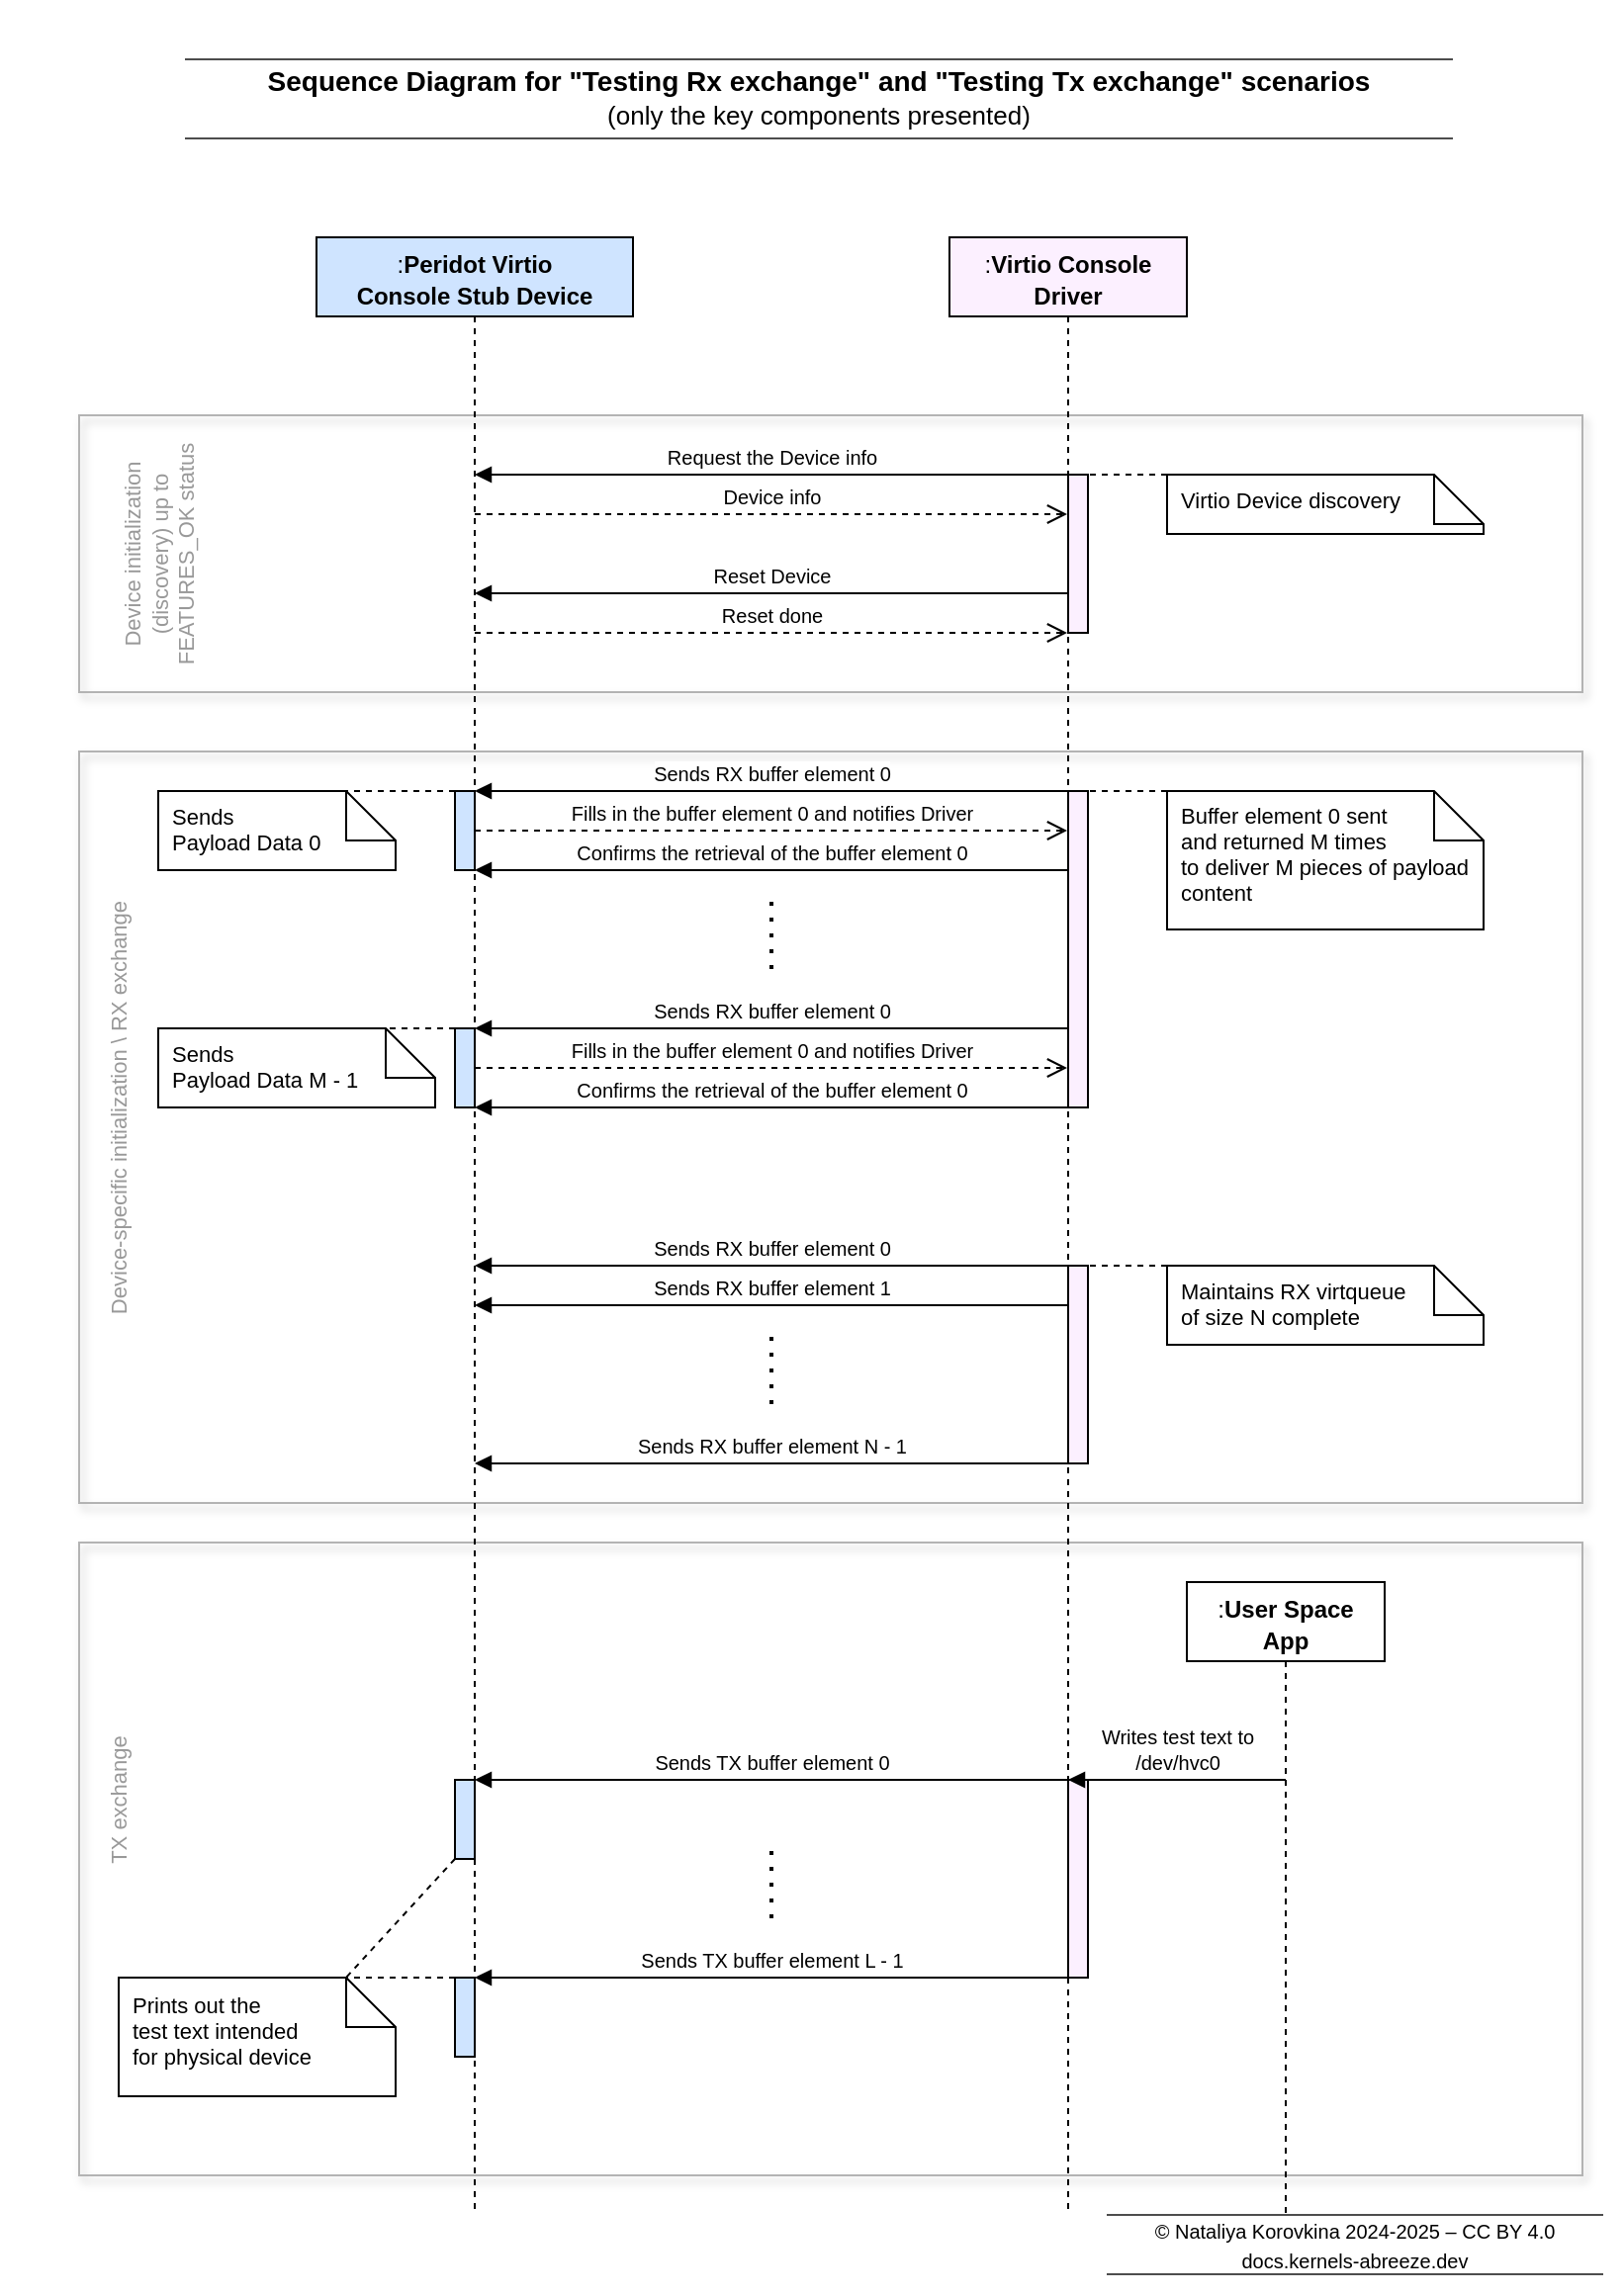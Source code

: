 <mxfile version="28.0.6">
  <diagram name="Page-1" id="qw05_2UKTyQj2lxW9M3L">
    <mxGraphModel dx="1532" dy="1142" grid="1" gridSize="10" guides="1" tooltips="1" connect="1" arrows="1" fold="1" page="1" pageScale="1" pageWidth="827" pageHeight="1169" math="0" shadow="0">
      <root>
        <mxCell id="0" />
        <mxCell id="1" parent="0" />
        <mxCell id="0ZT-rWJsJx0gG27IaFTa-3" value="" style="rounded=0;whiteSpace=wrap;html=1;strokeColor=none;movable=0;resizable=0;rotatable=0;deletable=0;editable=0;locked=1;connectable=0;" vertex="1" parent="1">
          <mxGeometry width="820" height="1160" as="geometry" />
        </mxCell>
        <mxCell id="RRddbuZ1UMrs-aTlMUog-97" value="" style="rounded=0;whiteSpace=wrap;html=1;fillColor=none;strokeColor=#B3B3B3;shadow=1;" parent="1" vertex="1">
          <mxGeometry x="40" y="780" width="760" height="320" as="geometry" />
        </mxCell>
        <mxCell id="RRddbuZ1UMrs-aTlMUog-96" value="" style="rounded=0;whiteSpace=wrap;html=1;fillColor=none;strokeColor=#B3B3B3;shadow=1;" parent="1" vertex="1">
          <mxGeometry x="40" y="210" width="760" height="140" as="geometry" />
        </mxCell>
        <mxCell id="RRddbuZ1UMrs-aTlMUog-95" value="" style="rounded=0;whiteSpace=wrap;html=1;fillColor=none;strokeColor=#B3B3B3;glass=0;shadow=1;" parent="1" vertex="1">
          <mxGeometry x="40" y="380" width="760" height="380" as="geometry" />
        </mxCell>
        <mxCell id="RRddbuZ1UMrs-aTlMUog-9" value=":&lt;b style=&quot;background-color: initial;&quot;&gt;Peridot Virtio&lt;/b&gt;&lt;p style=&quot;margin: 6px 0px 0px; line-height: 60%;&quot;&gt;&lt;b&gt;Console&amp;nbsp;&lt;/b&gt;&lt;b style=&quot;background-color: initial;&quot;&gt;Stub Device&lt;/b&gt;&lt;/p&gt;" style="shape=umlLifeline;perimeter=lifelinePerimeter;whiteSpace=wrap;html=1;container=1;dropTarget=0;collapsible=0;recursiveResize=0;outlineConnect=0;portConstraint=eastwest;newEdgeStyle={&quot;curved&quot;:0,&quot;rounded&quot;:0};fillColor=#CFE4FF;" parent="1" vertex="1">
          <mxGeometry x="160" y="120" width="160" height="1000" as="geometry" />
        </mxCell>
        <mxCell id="RRddbuZ1UMrs-aTlMUog-30" value="" style="html=1;points=[[0,0,0,0,5],[0,1,0,0,-5],[1,0,0,0,5],[1,1,0,0,-5]];perimeter=orthogonalPerimeter;outlineConnect=0;targetShapes=umlLifeline;portConstraint=eastwest;newEdgeStyle={&quot;curved&quot;:0,&quot;rounded&quot;:0};fillColor=#CFE4FF;" parent="RRddbuZ1UMrs-aTlMUog-9" vertex="1">
          <mxGeometry x="70" y="280" width="10" height="40" as="geometry" />
        </mxCell>
        <mxCell id="RRddbuZ1UMrs-aTlMUog-48" value="" style="html=1;points=[[0,0,0,0,5],[0,1,0,0,-5],[1,0,0,0,5],[1,1,0,0,-5]];perimeter=orthogonalPerimeter;outlineConnect=0;targetShapes=umlLifeline;portConstraint=eastwest;newEdgeStyle={&quot;curved&quot;:0,&quot;rounded&quot;:0};fillColor=#CFE4FF;" parent="RRddbuZ1UMrs-aTlMUog-9" vertex="1">
          <mxGeometry x="70" y="400" width="10" height="40" as="geometry" />
        </mxCell>
        <mxCell id="RRddbuZ1UMrs-aTlMUog-86" value="" style="html=1;points=[[0,0,0,0,5],[0,1,0,0,-5],[1,0,0,0,5],[1,1,0,0,-5]];perimeter=orthogonalPerimeter;outlineConnect=0;targetShapes=umlLifeline;portConstraint=eastwest;newEdgeStyle={&quot;curved&quot;:0,&quot;rounded&quot;:0};fillColor=#CFE4FF;" parent="RRddbuZ1UMrs-aTlMUog-9" vertex="1">
          <mxGeometry x="70" y="780" width="10" height="40" as="geometry" />
        </mxCell>
        <mxCell id="RRddbuZ1UMrs-aTlMUog-89" value="" style="html=1;points=[[0,0,0,0,5],[0,1,0,0,-5],[1,0,0,0,5],[1,1,0,0,-5]];perimeter=orthogonalPerimeter;outlineConnect=0;targetShapes=umlLifeline;portConstraint=eastwest;newEdgeStyle={&quot;curved&quot;:0,&quot;rounded&quot;:0};fillColor=#CFE4FF;" parent="RRddbuZ1UMrs-aTlMUog-9" vertex="1">
          <mxGeometry x="70" y="880" width="10" height="40" as="geometry" />
        </mxCell>
        <mxCell id="RRddbuZ1UMrs-aTlMUog-11" value=":&lt;b style=&quot;background-color: initial;&quot;&gt;Virtio Console&lt;/b&gt;&lt;p style=&quot;margin: 6px 0px 0px; line-height: 60%;&quot;&gt;&lt;b style=&quot;background-color: initial;&quot;&gt;Driver&lt;/b&gt;&lt;/p&gt;" style="shape=umlLifeline;perimeter=lifelinePerimeter;whiteSpace=wrap;html=1;container=1;dropTarget=0;collapsible=0;recursiveResize=0;outlineConnect=0;portConstraint=eastwest;newEdgeStyle={&quot;curved&quot;:0,&quot;rounded&quot;:0};fillColor=#FCF0FF;" parent="1" vertex="1">
          <mxGeometry x="480" y="120" width="120" height="1000" as="geometry" />
        </mxCell>
        <mxCell id="RRddbuZ1UMrs-aTlMUog-19" value="" style="html=1;points=[[0,0,0,0,5],[0,1,0,0,-5],[1,0,0,0,5],[1,1,0,0,-5]];perimeter=orthogonalPerimeter;outlineConnect=0;targetShapes=umlLifeline;portConstraint=eastwest;newEdgeStyle={&quot;curved&quot;:0,&quot;rounded&quot;:0};fillColor=#FCF0FF;" parent="RRddbuZ1UMrs-aTlMUog-11" vertex="1">
          <mxGeometry x="60" y="120" width="10" height="80" as="geometry" />
        </mxCell>
        <mxCell id="RRddbuZ1UMrs-aTlMUog-67" value="" style="html=1;points=[[0,0,0,0,5],[0,1,0,0,-5],[1,0,0,0,5],[1,1,0,0,-5]];perimeter=orthogonalPerimeter;outlineConnect=0;targetShapes=umlLifeline;portConstraint=eastwest;newEdgeStyle={&quot;curved&quot;:0,&quot;rounded&quot;:0};fillColor=#FCF0FF;" parent="RRddbuZ1UMrs-aTlMUog-11" vertex="1">
          <mxGeometry x="60" y="280" width="10" height="160" as="geometry" />
        </mxCell>
        <mxCell id="RRddbuZ1UMrs-aTlMUog-68" value="" style="html=1;points=[[0,0,0,0,5],[0,1,0,0,-5],[1,0,0,0,5],[1,1,0,0,-5]];perimeter=orthogonalPerimeter;outlineConnect=0;targetShapes=umlLifeline;portConstraint=eastwest;newEdgeStyle={&quot;curved&quot;:0,&quot;rounded&quot;:0};fillColor=#FCF0FF;" parent="RRddbuZ1UMrs-aTlMUog-11" vertex="1">
          <mxGeometry x="60" y="520" width="10" height="100" as="geometry" />
        </mxCell>
        <mxCell id="RRddbuZ1UMrs-aTlMUog-77" value="" style="html=1;points=[[0,0,0,0,5],[0,1,0,0,-5],[1,0,0,0,5],[1,1,0,0,-5]];perimeter=orthogonalPerimeter;outlineConnect=0;targetShapes=umlLifeline;portConstraint=eastwest;newEdgeStyle={&quot;curved&quot;:0,&quot;rounded&quot;:0};fillColor=#FCF0FF;" parent="RRddbuZ1UMrs-aTlMUog-11" vertex="1">
          <mxGeometry x="60" y="780" width="10" height="100" as="geometry" />
        </mxCell>
        <mxCell id="RRddbuZ1UMrs-aTlMUog-78" value="&lt;font style=&quot;font-size: 10px;&quot;&gt;Sends TX buffer element 0&lt;/font&gt;" style="html=1;verticalAlign=bottom;endArrow=block;curved=0;rounded=0;" parent="RRddbuZ1UMrs-aTlMUog-11" edge="1">
          <mxGeometry width="80" relative="1" as="geometry">
            <mxPoint x="60" y="780" as="sourcePoint" />
            <mxPoint x="-240" y="780" as="targetPoint" />
          </mxGeometry>
        </mxCell>
        <mxCell id="RRddbuZ1UMrs-aTlMUog-79" value="&lt;font style=&quot;font-size: 10px;&quot;&gt;Sends TX buffer element L - 1&lt;/font&gt;" style="html=1;verticalAlign=bottom;endArrow=block;curved=0;rounded=0;" parent="RRddbuZ1UMrs-aTlMUog-11" edge="1">
          <mxGeometry width="80" relative="1" as="geometry">
            <mxPoint x="60" y="880" as="sourcePoint" />
            <mxPoint x="-240" y="880" as="targetPoint" />
          </mxGeometry>
        </mxCell>
        <mxCell id="RRddbuZ1UMrs-aTlMUog-80" value="" style="endArrow=none;dashed=1;html=1;dashPattern=1 3;strokeWidth=2;rounded=0;" parent="RRddbuZ1UMrs-aTlMUog-11" edge="1">
          <mxGeometry width="50" height="50" relative="1" as="geometry">
            <mxPoint x="-90" y="850" as="sourcePoint" />
            <mxPoint x="-90" y="810" as="targetPoint" />
          </mxGeometry>
        </mxCell>
        <mxCell id="RRddbuZ1UMrs-aTlMUog-12" value="&lt;font style=&quot;font-size: 10px;&quot;&gt;Request the Device info&lt;/font&gt;" style="html=1;verticalAlign=bottom;endArrow=block;curved=0;rounded=0;" parent="1" target="RRddbuZ1UMrs-aTlMUog-9" edge="1">
          <mxGeometry width="80" relative="1" as="geometry">
            <mxPoint x="540" y="240" as="sourcePoint" />
            <mxPoint x="339.759" y="240" as="targetPoint" />
          </mxGeometry>
        </mxCell>
        <mxCell id="RRddbuZ1UMrs-aTlMUog-21" value="&lt;font style=&quot;font-size: 10px;&quot;&gt;Device info&lt;/font&gt;" style="html=1;verticalAlign=bottom;endArrow=open;dashed=1;endSize=8;curved=0;rounded=0;" parent="1" edge="1">
          <mxGeometry relative="1" as="geometry">
            <mxPoint x="240" y="260" as="sourcePoint" />
            <mxPoint x="539.5" y="260" as="targetPoint" />
          </mxGeometry>
        </mxCell>
        <mxCell id="RRddbuZ1UMrs-aTlMUog-26" value="&lt;font style=&quot;font-size: 10px;&quot;&gt;Reset done&lt;/font&gt;" style="html=1;verticalAlign=bottom;endArrow=open;dashed=1;endSize=8;curved=0;rounded=0;" parent="1" edge="1">
          <mxGeometry relative="1" as="geometry">
            <mxPoint x="240" y="320" as="sourcePoint" />
            <mxPoint x="539.5" y="320" as="targetPoint" />
          </mxGeometry>
        </mxCell>
        <mxCell id="RRddbuZ1UMrs-aTlMUog-31" value="&lt;font style=&quot;font-size: 10px;&quot;&gt;Fills in the buffer element 0 and notifies Driver&lt;/font&gt;" style="html=1;verticalAlign=bottom;endArrow=open;dashed=1;endSize=8;curved=0;rounded=0;" parent="1" edge="1">
          <mxGeometry relative="1" as="geometry">
            <mxPoint x="240" y="420" as="sourcePoint" />
            <mxPoint x="539.5" y="420" as="targetPoint" />
          </mxGeometry>
        </mxCell>
        <mxCell id="RRddbuZ1UMrs-aTlMUog-35" value="&lt;font style=&quot;font-size: 10px;&quot;&gt;Confirms the retrieval of the buffer element 0&lt;/font&gt;" style="html=1;verticalAlign=bottom;endArrow=block;curved=0;rounded=0;" parent="1" edge="1">
          <mxGeometry width="80" relative="1" as="geometry">
            <mxPoint x="540" y="440" as="sourcePoint" />
            <mxPoint x="240" y="440" as="targetPoint" />
          </mxGeometry>
        </mxCell>
        <mxCell id="RRddbuZ1UMrs-aTlMUog-37" value="&lt;font style=&quot;font-size: 10px;&quot;&gt;Reset Device&lt;/font&gt;" style="html=1;verticalAlign=bottom;endArrow=block;curved=0;rounded=0;" parent="1" edge="1">
          <mxGeometry width="80" relative="1" as="geometry">
            <mxPoint x="540" y="300" as="sourcePoint" />
            <mxPoint x="240" y="300" as="targetPoint" />
          </mxGeometry>
        </mxCell>
        <mxCell id="RRddbuZ1UMrs-aTlMUog-38" value="&lt;font style=&quot;font-size: 10px;&quot;&gt;Sends RX buffer element 0&lt;/font&gt;" style="html=1;verticalAlign=bottom;endArrow=block;curved=0;rounded=0;" parent="1" target="RRddbuZ1UMrs-aTlMUog-9" edge="1">
          <mxGeometry width="80" relative="1" as="geometry">
            <mxPoint x="540" y="400" as="sourcePoint" />
            <mxPoint x="620" y="400" as="targetPoint" />
          </mxGeometry>
        </mxCell>
        <mxCell id="RRddbuZ1UMrs-aTlMUog-39" value="&lt;span style=&quot;font-size: 10px;&quot;&gt;Fills in the buffer element 0 and notifies Driver&lt;/span&gt;" style="html=1;verticalAlign=bottom;endArrow=open;dashed=1;endSize=8;curved=0;rounded=0;" parent="1" edge="1">
          <mxGeometry relative="1" as="geometry">
            <mxPoint x="240" y="540" as="sourcePoint" />
            <mxPoint x="539.5" y="540" as="targetPoint" />
          </mxGeometry>
        </mxCell>
        <mxCell id="RRddbuZ1UMrs-aTlMUog-40" value="&lt;span style=&quot;font-size: 10px;&quot;&gt;Confirms the retrieval of the buffer element 0&lt;/span&gt;" style="html=1;verticalAlign=bottom;endArrow=block;curved=0;rounded=0;" parent="1" edge="1">
          <mxGeometry width="80" relative="1" as="geometry">
            <mxPoint x="540" y="560" as="sourcePoint" />
            <mxPoint x="240" y="560" as="targetPoint" />
          </mxGeometry>
        </mxCell>
        <mxCell id="RRddbuZ1UMrs-aTlMUog-41" value="&lt;font style=&quot;font-size: 10px;&quot;&gt;Sends RX buffer element 0&lt;/font&gt;" style="html=1;verticalAlign=bottom;endArrow=block;curved=0;rounded=0;" parent="1" edge="1">
          <mxGeometry width="80" relative="1" as="geometry">
            <mxPoint x="540" y="520" as="sourcePoint" />
            <mxPoint x="240" y="520" as="targetPoint" />
          </mxGeometry>
        </mxCell>
        <mxCell id="RRddbuZ1UMrs-aTlMUog-44" value="&lt;font style=&quot;font-size: 10px;&quot;&gt;Sends RX buffer element 0&lt;/font&gt;" style="html=1;verticalAlign=bottom;endArrow=block;curved=0;rounded=0;" parent="1" edge="1">
          <mxGeometry width="80" relative="1" as="geometry">
            <mxPoint x="540" y="640" as="sourcePoint" />
            <mxPoint x="240" y="640" as="targetPoint" />
          </mxGeometry>
        </mxCell>
        <mxCell id="RRddbuZ1UMrs-aTlMUog-47" value="&lt;font style=&quot;font-size: 10px;&quot;&gt;Sends RX buffer element N - 1&lt;/font&gt;" style="html=1;verticalAlign=bottom;endArrow=block;curved=0;rounded=0;" parent="1" edge="1">
          <mxGeometry width="80" relative="1" as="geometry">
            <mxPoint x="540" y="740" as="sourcePoint" />
            <mxPoint x="240" y="740" as="targetPoint" />
          </mxGeometry>
        </mxCell>
        <mxCell id="RRddbuZ1UMrs-aTlMUog-49" value="" style="endArrow=none;dashed=1;html=1;dashPattern=1 3;strokeWidth=2;rounded=0;" parent="1" edge="1">
          <mxGeometry width="50" height="50" relative="1" as="geometry">
            <mxPoint x="390" y="490" as="sourcePoint" />
            <mxPoint x="390" y="450" as="targetPoint" />
          </mxGeometry>
        </mxCell>
        <mxCell id="RRddbuZ1UMrs-aTlMUog-50" value="" style="endArrow=none;dashed=1;html=1;dashPattern=1 3;strokeWidth=2;rounded=0;" parent="1" edge="1">
          <mxGeometry width="50" height="50" relative="1" as="geometry">
            <mxPoint x="390" y="710" as="sourcePoint" />
            <mxPoint x="390" y="670" as="targetPoint" />
          </mxGeometry>
        </mxCell>
        <mxCell id="RRddbuZ1UMrs-aTlMUog-53" value="" style="shape=note2;boundedLbl=1;whiteSpace=wrap;html=1;size=25;verticalAlign=top;align=center;" parent="1" vertex="1">
          <mxGeometry x="590" y="240" width="160" height="30" as="geometry" />
        </mxCell>
        <mxCell id="RRddbuZ1UMrs-aTlMUog-54" value="Virtio Device discovery" style="resizeWidth=1;part=1;strokeColor=none;fillColor=none;align=left;spacingLeft=5;fontSize=11;" parent="RRddbuZ1UMrs-aTlMUog-53" vertex="1">
          <mxGeometry width="160" height="25" relative="1" as="geometry" />
        </mxCell>
        <mxCell id="RRddbuZ1UMrs-aTlMUog-55" value="" style="shape=note2;boundedLbl=1;whiteSpace=wrap;html=1;size=25;verticalAlign=top;align=center;" parent="1" vertex="1">
          <mxGeometry x="80" y="400" width="120" height="40" as="geometry" />
        </mxCell>
        <mxCell id="RRddbuZ1UMrs-aTlMUog-56" value="&#xa;Sends&#xa;Payload Data 0" style="resizeWidth=1;part=1;strokeColor=none;fillColor=none;align=left;spacingLeft=5;fontSize=11;" parent="RRddbuZ1UMrs-aTlMUog-55" vertex="1">
          <mxGeometry width="120" height="25" relative="1" as="geometry" />
        </mxCell>
        <mxCell id="RRddbuZ1UMrs-aTlMUog-59" value="" style="shape=note2;boundedLbl=1;whiteSpace=wrap;html=1;size=25;verticalAlign=top;align=center;" parent="1" vertex="1">
          <mxGeometry x="590" y="640" width="160" height="40" as="geometry" />
        </mxCell>
        <mxCell id="RRddbuZ1UMrs-aTlMUog-60" value="&#xa;Maintains RX virtqueue&#xa;of size N complete" style="resizeWidth=1;part=1;strokeColor=none;fillColor=none;align=left;spacingLeft=5;fontSize=11;" parent="RRddbuZ1UMrs-aTlMUog-59" vertex="1">
          <mxGeometry width="160" height="25" relative="1" as="geometry" />
        </mxCell>
        <mxCell id="RRddbuZ1UMrs-aTlMUog-63" value="&lt;font style=&quot;font-size: 10px;&quot;&gt;Sends RX buffer element 1&lt;/font&gt;" style="html=1;verticalAlign=bottom;endArrow=block;curved=0;rounded=0;" parent="1" edge="1">
          <mxGeometry width="80" relative="1" as="geometry">
            <mxPoint x="540" y="660" as="sourcePoint" />
            <mxPoint x="240" y="660" as="targetPoint" />
          </mxGeometry>
        </mxCell>
        <mxCell id="RRddbuZ1UMrs-aTlMUog-64" value="" style="shape=note2;boundedLbl=1;whiteSpace=wrap;html=1;size=25;verticalAlign=top;align=center;" parent="1" vertex="1">
          <mxGeometry x="590" y="400" width="160" height="70" as="geometry" />
        </mxCell>
        <mxCell id="RRddbuZ1UMrs-aTlMUog-65" value="&#xa;Buffer element 0 sent&#xa;and returned M times&#xa;to deliver M pieces of payload&#xa;content" style="resizeWidth=1;part=1;strokeColor=none;fillColor=none;align=left;spacingLeft=5;fontSize=11;" parent="RRddbuZ1UMrs-aTlMUog-64" vertex="1">
          <mxGeometry width="160" height="50" relative="1" as="geometry" />
        </mxCell>
        <mxCell id="RRddbuZ1UMrs-aTlMUog-69" value="" style="endArrow=none;dashed=1;html=1;rounded=0;" parent="1" target="RRddbuZ1UMrs-aTlMUog-19" edge="1">
          <mxGeometry width="50" height="50" relative="1" as="geometry">
            <mxPoint x="590" y="240" as="sourcePoint" />
            <mxPoint x="640" y="190" as="targetPoint" />
          </mxGeometry>
        </mxCell>
        <mxCell id="RRddbuZ1UMrs-aTlMUog-70" value="" style="endArrow=none;dashed=1;html=1;rounded=0;" parent="1" target="RRddbuZ1UMrs-aTlMUog-67" edge="1">
          <mxGeometry width="50" height="50" relative="1" as="geometry">
            <mxPoint x="590" y="400" as="sourcePoint" />
            <mxPoint x="640" y="350" as="targetPoint" />
          </mxGeometry>
        </mxCell>
        <mxCell id="RRddbuZ1UMrs-aTlMUog-71" value="" style="endArrow=none;dashed=1;html=1;rounded=0;" parent="1" target="RRddbuZ1UMrs-aTlMUog-68" edge="1">
          <mxGeometry width="50" height="50" relative="1" as="geometry">
            <mxPoint x="590" y="640" as="sourcePoint" />
            <mxPoint x="640" y="590" as="targetPoint" />
          </mxGeometry>
        </mxCell>
        <mxCell id="RRddbuZ1UMrs-aTlMUog-72" value="" style="endArrow=none;dashed=1;html=1;rounded=0;entryX=0.829;entryY=0;entryDx=0;entryDy=0;entryPerimeter=0;" parent="1" source="RRddbuZ1UMrs-aTlMUog-48" target="RRddbuZ1UMrs-aTlMUog-75" edge="1">
          <mxGeometry width="50" height="50" relative="1" as="geometry">
            <mxPoint x="215.06" y="480" as="sourcePoint" />
            <mxPoint x="160.0" y="480" as="targetPoint" />
          </mxGeometry>
        </mxCell>
        <mxCell id="RRddbuZ1UMrs-aTlMUog-73" value="" style="endArrow=none;dashed=1;html=1;rounded=0;entryX=0.75;entryY=0;entryDx=0;entryDy=0;" parent="1" source="RRddbuZ1UMrs-aTlMUog-30" target="RRddbuZ1UMrs-aTlMUog-56" edge="1">
          <mxGeometry width="50" height="50" relative="1" as="geometry">
            <mxPoint x="130" y="330" as="sourcePoint" />
            <mxPoint x="180" y="280" as="targetPoint" />
          </mxGeometry>
        </mxCell>
        <mxCell id="RRddbuZ1UMrs-aTlMUog-74" value="" style="shape=note2;boundedLbl=1;whiteSpace=wrap;html=1;size=25;verticalAlign=top;align=center;" parent="1" vertex="1">
          <mxGeometry x="80" y="520" width="140" height="40" as="geometry" />
        </mxCell>
        <mxCell id="RRddbuZ1UMrs-aTlMUog-75" value="&#xa;Sends&#xa;Payload Data M - 1" style="resizeWidth=1;part=1;strokeColor=none;fillColor=none;align=left;spacingLeft=5;fontSize=11;" parent="RRddbuZ1UMrs-aTlMUog-74" vertex="1">
          <mxGeometry width="140" height="25" relative="1" as="geometry" />
        </mxCell>
        <mxCell id="RRddbuZ1UMrs-aTlMUog-76" value=":&lt;b style=&quot;background-color: initial;&quot;&gt;User Space&lt;/b&gt;&lt;p style=&quot;margin: 6px 0px 0px; line-height: 60%;&quot;&gt;&lt;b style=&quot;background-color: initial;&quot;&gt;App&lt;/b&gt;&lt;/p&gt;" style="shape=umlLifeline;perimeter=lifelinePerimeter;whiteSpace=wrap;html=1;container=1;dropTarget=0;collapsible=0;recursiveResize=0;outlineConnect=0;portConstraint=eastwest;newEdgeStyle={&quot;curved&quot;:0,&quot;rounded&quot;:0};" parent="1" vertex="1">
          <mxGeometry x="600" y="800" width="100" height="320" as="geometry" />
        </mxCell>
        <mxCell id="RRddbuZ1UMrs-aTlMUog-85" value="&lt;font style=&quot;font-size: 10px;&quot;&gt;Writes test text to&lt;/font&gt;&lt;div&gt;&lt;font style=&quot;font-size: 10px;&quot;&gt;/dev/hvc0&lt;/font&gt;&lt;/div&gt;" style="html=1;verticalAlign=bottom;endArrow=block;curved=0;rounded=0;" parent="1" edge="1">
          <mxGeometry width="80" relative="1" as="geometry">
            <mxPoint x="650" y="900" as="sourcePoint" />
            <mxPoint x="540" y="900" as="targetPoint" />
          </mxGeometry>
        </mxCell>
        <mxCell id="RRddbuZ1UMrs-aTlMUog-87" value="" style="shape=note2;boundedLbl=1;whiteSpace=wrap;html=1;size=25;verticalAlign=top;align=center;" parent="1" vertex="1">
          <mxGeometry x="60" y="1000" width="140" height="60" as="geometry" />
        </mxCell>
        <mxCell id="RRddbuZ1UMrs-aTlMUog-88" value="&#xa;Prints out the&#xa;test text intended&#xa;for physical device" style="resizeWidth=1;part=1;strokeColor=none;fillColor=none;align=left;spacingLeft=5;fontSize=11;" parent="RRddbuZ1UMrs-aTlMUog-87" vertex="1">
          <mxGeometry width="140" height="40" relative="1" as="geometry" />
        </mxCell>
        <mxCell id="RRddbuZ1UMrs-aTlMUog-90" value="" style="endArrow=none;dashed=1;html=1;rounded=0;entryX=0.823;entryY=0;entryDx=0;entryDy=0;entryPerimeter=0;" parent="1" source="RRddbuZ1UMrs-aTlMUog-89" target="RRddbuZ1UMrs-aTlMUog-88" edge="1">
          <mxGeometry width="50" height="50" relative="1" as="geometry">
            <mxPoint x="184.22" y="820" as="sourcePoint" />
            <mxPoint x="160.0" y="851.24" as="targetPoint" />
          </mxGeometry>
        </mxCell>
        <mxCell id="RRddbuZ1UMrs-aTlMUog-92" value="" style="endArrow=none;dashed=1;html=1;rounded=0;entryX=0.821;entryY=0;entryDx=0;entryDy=0;entryPerimeter=0;" parent="1" source="RRddbuZ1UMrs-aTlMUog-86" target="RRddbuZ1UMrs-aTlMUog-88" edge="1">
          <mxGeometry width="50" height="50" relative="1" as="geometry">
            <mxPoint x="210" y="860" as="sourcePoint" />
            <mxPoint x="186" y="891" as="targetPoint" />
          </mxGeometry>
        </mxCell>
        <mxCell id="RRddbuZ1UMrs-aTlMUog-98" value="&lt;font style=&quot;font-size: 11px;&quot;&gt;Device&amp;nbsp;&lt;span style=&quot;background-color: initial;&quot;&gt;initialization&lt;/span&gt;&lt;/font&gt;&lt;div style=&quot;font-size: 11px;&quot;&gt;&lt;font style=&quot;font-size: 11px;&quot;&gt;&lt;span style=&quot;background-color: initial;&quot;&gt;(&lt;/span&gt;&lt;span style=&quot;background-color: initial;&quot;&gt;discovery&lt;/span&gt;&lt;span style=&quot;background-color: initial;&quot;&gt;)&amp;nbsp;&lt;/span&gt;&lt;/font&gt;&lt;span style=&quot;background-color: initial;&quot;&gt;up to&lt;/span&gt;&lt;div style=&quot;&quot;&gt;&lt;font style=&quot;font-size: 11px;&quot;&gt;&lt;span style=&quot;background-color: initial;&quot;&gt;FEATURES_OK status&lt;/span&gt;&lt;/font&gt;&lt;/div&gt;&lt;/div&gt;" style="text;html=1;align=center;verticalAlign=middle;whiteSpace=wrap;rounded=0;fontColor=#999999;rotation=-90;" parent="1" vertex="1">
          <mxGeometry x="20" y="260" width="120" height="40" as="geometry" />
        </mxCell>
        <mxCell id="RRddbuZ1UMrs-aTlMUog-99" value="&lt;font color=&quot;#999999&quot; style=&quot;font-size: 11px;&quot;&gt;Device-specific initialization \ RX exchange&lt;/font&gt;" style="text;html=1;align=center;verticalAlign=middle;whiteSpace=wrap;rounded=0;rotation=-90;" parent="1" vertex="1">
          <mxGeometry x="-80" y="540" width="280" height="40" as="geometry" />
        </mxCell>
        <mxCell id="RRddbuZ1UMrs-aTlMUog-100" value="&lt;font color=&quot;#999999&quot; style=&quot;font-size: 11px;&quot;&gt;TX exchange&lt;/font&gt;" style="text;html=1;align=center;verticalAlign=middle;whiteSpace=wrap;rounded=0;rotation=-90;" parent="1" vertex="1">
          <mxGeometry y="890" width="120" height="40" as="geometry" />
        </mxCell>
        <mxCell id="0ZT-rWJsJx0gG27IaFTa-1" value="&lt;font style=&quot;font-size: 14px;&quot;&gt;&lt;b&gt;Sequence Diagram for &quot;Testing Rx exchange&quot; and &quot;Testing Tx exchange&quot; scenarios&lt;/b&gt;&lt;/font&gt;&lt;div style=&quot;line-height: 18px;&quot;&gt;&lt;font style=&quot;font-size: 13px;&quot;&gt;(only the key components presented)&lt;/font&gt;&lt;/div&gt;" style="shape=partialRectangle;whiteSpace=wrap;html=1;left=0;right=0;fillColor=none;strokeColor=#4D4D4D;" vertex="1" parent="1">
          <mxGeometry x="94" y="30" width="640" height="40" as="geometry" />
        </mxCell>
        <mxCell id="0ZT-rWJsJx0gG27IaFTa-2" value="&lt;div&gt;&lt;font style=&quot;font-size: 10px;&quot;&gt;&lt;span style=&quot;background-color: initial;&quot;&gt;©&amp;nbsp;&lt;/span&gt;Nataliya Korovkina&lt;span style=&quot;background-color: initial;&quot;&gt;&amp;nbsp;2024-2025 – CC BY 4.0&lt;/span&gt;&lt;/font&gt;&lt;/div&gt;&lt;div&gt;&lt;font style=&quot;font-size: 10px;&quot;&gt;docs.kernels-abreeze.dev&lt;/font&gt;&lt;/div&gt;" style="shape=partialRectangle;whiteSpace=wrap;html=1;left=0;right=0;fillColor=none;strokeColor=#4D4D4D;" vertex="1" parent="1">
          <mxGeometry x="560" y="1120" width="250" height="30" as="geometry" />
        </mxCell>
      </root>
    </mxGraphModel>
  </diagram>
</mxfile>
